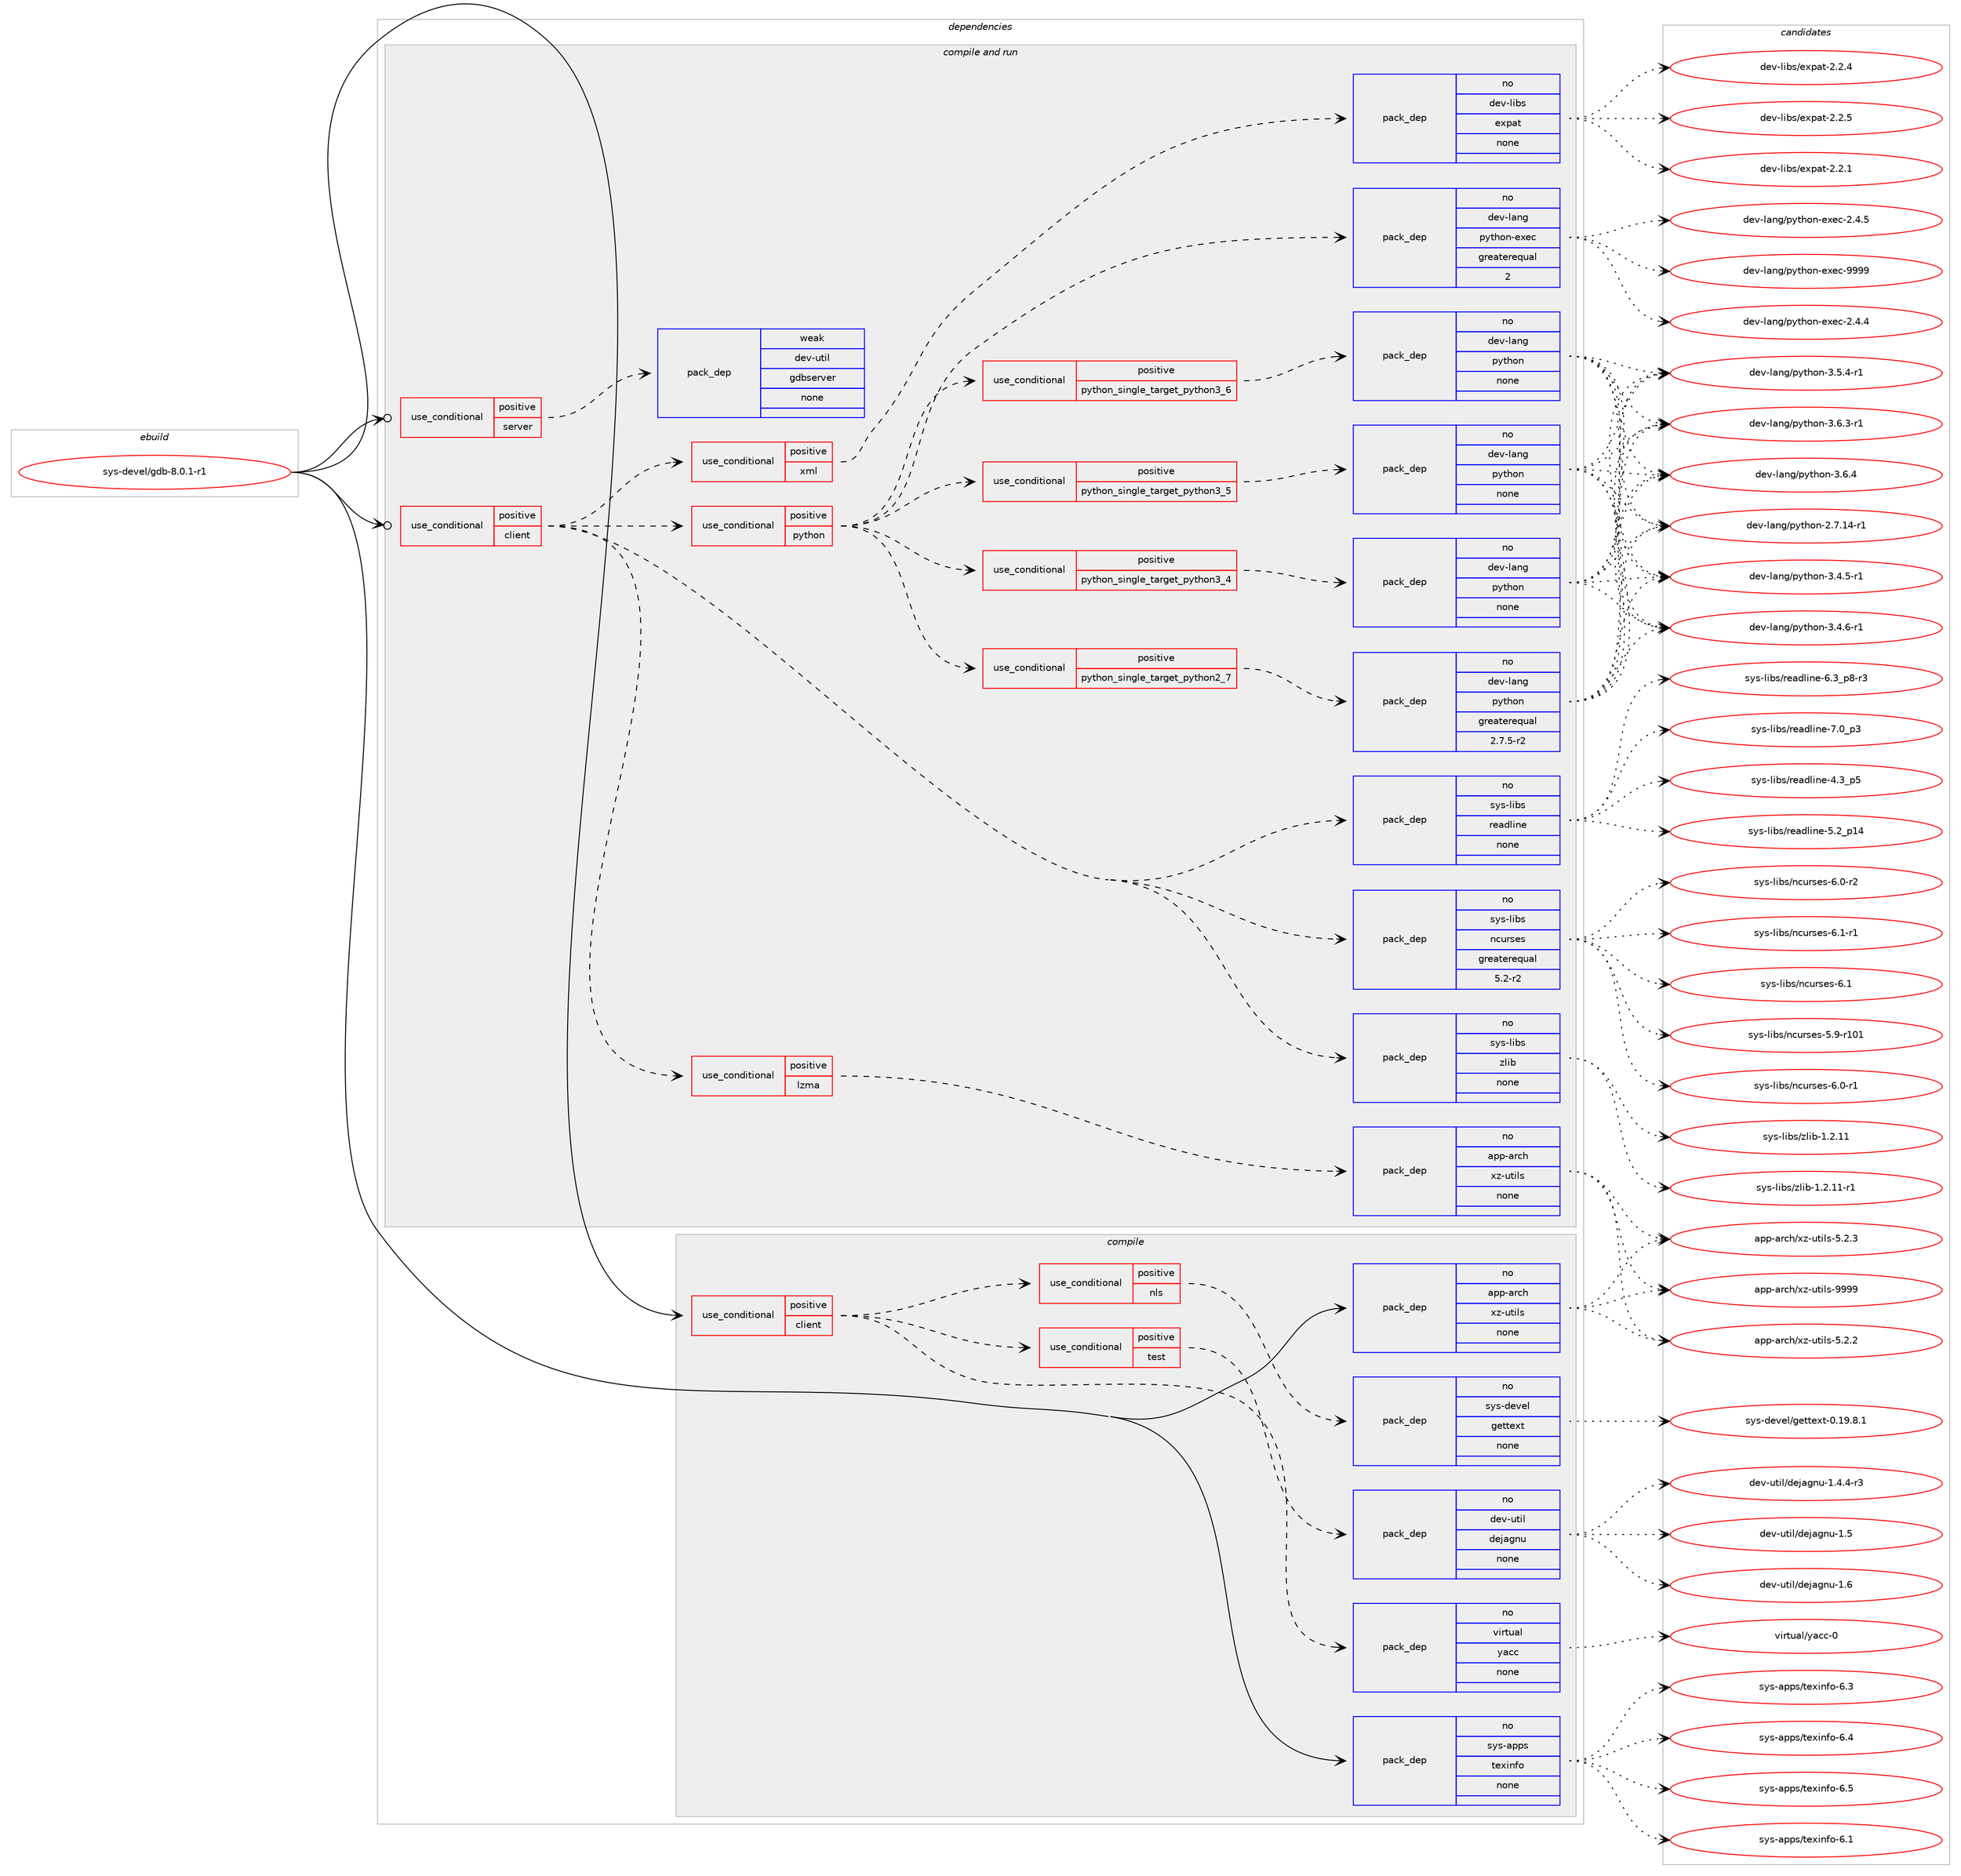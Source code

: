 digraph prolog {

# *************
# Graph options
# *************

newrank=true;
concentrate=true;
compound=true;
graph [rankdir=LR,fontname=Helvetica,fontsize=10,ranksep=1.5];#, ranksep=2.5, nodesep=0.2];
edge  [arrowhead=vee];
node  [fontname=Helvetica,fontsize=10];

# **********
# The ebuild
# **********

subgraph cluster_leftcol {
color=gray;
rank=same;
label=<<i>ebuild</i>>;
id [label="sys-devel/gdb-8.0.1-r1", color=red, width=4, href="../sys-devel/gdb-8.0.1-r1.svg"];
}

# ****************
# The dependencies
# ****************

subgraph cluster_midcol {
color=gray;
label=<<i>dependencies</i>>;
subgraph cluster_compile {
fillcolor="#eeeeee";
style=filled;
label=<<i>compile</i>>;
subgraph cond474 {
dependency5667 [label=<<TABLE BORDER="0" CELLBORDER="1" CELLSPACING="0" CELLPADDING="4"><TR><TD ROWSPAN="3" CELLPADDING="10">use_conditional</TD></TR><TR><TD>positive</TD></TR><TR><TD>client</TD></TR></TABLE>>, shape=none, color=red];
subgraph pack5188 {
dependency5668 [label=<<TABLE BORDER="0" CELLBORDER="1" CELLSPACING="0" CELLPADDING="4" WIDTH="220"><TR><TD ROWSPAN="6" CELLPADDING="30">pack_dep</TD></TR><TR><TD WIDTH="110">no</TD></TR><TR><TD>virtual</TD></TR><TR><TD>yacc</TD></TR><TR><TD>none</TD></TR><TR><TD></TD></TR></TABLE>>, shape=none, color=blue];
}
dependency5667:e -> dependency5668:w [weight=20,style="dashed",arrowhead="vee"];
subgraph cond475 {
dependency5669 [label=<<TABLE BORDER="0" CELLBORDER="1" CELLSPACING="0" CELLPADDING="4"><TR><TD ROWSPAN="3" CELLPADDING="10">use_conditional</TD></TR><TR><TD>positive</TD></TR><TR><TD>test</TD></TR></TABLE>>, shape=none, color=red];
subgraph pack5189 {
dependency5670 [label=<<TABLE BORDER="0" CELLBORDER="1" CELLSPACING="0" CELLPADDING="4" WIDTH="220"><TR><TD ROWSPAN="6" CELLPADDING="30">pack_dep</TD></TR><TR><TD WIDTH="110">no</TD></TR><TR><TD>dev-util</TD></TR><TR><TD>dejagnu</TD></TR><TR><TD>none</TD></TR><TR><TD></TD></TR></TABLE>>, shape=none, color=blue];
}
dependency5669:e -> dependency5670:w [weight=20,style="dashed",arrowhead="vee"];
}
dependency5667:e -> dependency5669:w [weight=20,style="dashed",arrowhead="vee"];
subgraph cond476 {
dependency5671 [label=<<TABLE BORDER="0" CELLBORDER="1" CELLSPACING="0" CELLPADDING="4"><TR><TD ROWSPAN="3" CELLPADDING="10">use_conditional</TD></TR><TR><TD>positive</TD></TR><TR><TD>nls</TD></TR></TABLE>>, shape=none, color=red];
subgraph pack5190 {
dependency5672 [label=<<TABLE BORDER="0" CELLBORDER="1" CELLSPACING="0" CELLPADDING="4" WIDTH="220"><TR><TD ROWSPAN="6" CELLPADDING="30">pack_dep</TD></TR><TR><TD WIDTH="110">no</TD></TR><TR><TD>sys-devel</TD></TR><TR><TD>gettext</TD></TR><TR><TD>none</TD></TR><TR><TD></TD></TR></TABLE>>, shape=none, color=blue];
}
dependency5671:e -> dependency5672:w [weight=20,style="dashed",arrowhead="vee"];
}
dependency5667:e -> dependency5671:w [weight=20,style="dashed",arrowhead="vee"];
}
id:e -> dependency5667:w [weight=20,style="solid",arrowhead="vee"];
subgraph pack5191 {
dependency5673 [label=<<TABLE BORDER="0" CELLBORDER="1" CELLSPACING="0" CELLPADDING="4" WIDTH="220"><TR><TD ROWSPAN="6" CELLPADDING="30">pack_dep</TD></TR><TR><TD WIDTH="110">no</TD></TR><TR><TD>app-arch</TD></TR><TR><TD>xz-utils</TD></TR><TR><TD>none</TD></TR><TR><TD></TD></TR></TABLE>>, shape=none, color=blue];
}
id:e -> dependency5673:w [weight=20,style="solid",arrowhead="vee"];
subgraph pack5192 {
dependency5674 [label=<<TABLE BORDER="0" CELLBORDER="1" CELLSPACING="0" CELLPADDING="4" WIDTH="220"><TR><TD ROWSPAN="6" CELLPADDING="30">pack_dep</TD></TR><TR><TD WIDTH="110">no</TD></TR><TR><TD>sys-apps</TD></TR><TR><TD>texinfo</TD></TR><TR><TD>none</TD></TR><TR><TD></TD></TR></TABLE>>, shape=none, color=blue];
}
id:e -> dependency5674:w [weight=20,style="solid",arrowhead="vee"];
}
subgraph cluster_compileandrun {
fillcolor="#eeeeee";
style=filled;
label=<<i>compile and run</i>>;
subgraph cond477 {
dependency5675 [label=<<TABLE BORDER="0" CELLBORDER="1" CELLSPACING="0" CELLPADDING="4"><TR><TD ROWSPAN="3" CELLPADDING="10">use_conditional</TD></TR><TR><TD>positive</TD></TR><TR><TD>client</TD></TR></TABLE>>, shape=none, color=red];
subgraph pack5193 {
dependency5676 [label=<<TABLE BORDER="0" CELLBORDER="1" CELLSPACING="0" CELLPADDING="4" WIDTH="220"><TR><TD ROWSPAN="6" CELLPADDING="30">pack_dep</TD></TR><TR><TD WIDTH="110">no</TD></TR><TR><TD>sys-libs</TD></TR><TR><TD>ncurses</TD></TR><TR><TD>greaterequal</TD></TR><TR><TD>5.2-r2</TD></TR></TABLE>>, shape=none, color=blue];
}
dependency5675:e -> dependency5676:w [weight=20,style="dashed",arrowhead="vee"];
subgraph pack5194 {
dependency5677 [label=<<TABLE BORDER="0" CELLBORDER="1" CELLSPACING="0" CELLPADDING="4" WIDTH="220"><TR><TD ROWSPAN="6" CELLPADDING="30">pack_dep</TD></TR><TR><TD WIDTH="110">no</TD></TR><TR><TD>sys-libs</TD></TR><TR><TD>readline</TD></TR><TR><TD>none</TD></TR><TR><TD></TD></TR></TABLE>>, shape=none, color=blue];
}
dependency5675:e -> dependency5677:w [weight=20,style="dashed",arrowhead="vee"];
subgraph cond478 {
dependency5678 [label=<<TABLE BORDER="0" CELLBORDER="1" CELLSPACING="0" CELLPADDING="4"><TR><TD ROWSPAN="3" CELLPADDING="10">use_conditional</TD></TR><TR><TD>positive</TD></TR><TR><TD>lzma</TD></TR></TABLE>>, shape=none, color=red];
subgraph pack5195 {
dependency5679 [label=<<TABLE BORDER="0" CELLBORDER="1" CELLSPACING="0" CELLPADDING="4" WIDTH="220"><TR><TD ROWSPAN="6" CELLPADDING="30">pack_dep</TD></TR><TR><TD WIDTH="110">no</TD></TR><TR><TD>app-arch</TD></TR><TR><TD>xz-utils</TD></TR><TR><TD>none</TD></TR><TR><TD></TD></TR></TABLE>>, shape=none, color=blue];
}
dependency5678:e -> dependency5679:w [weight=20,style="dashed",arrowhead="vee"];
}
dependency5675:e -> dependency5678:w [weight=20,style="dashed",arrowhead="vee"];
subgraph cond479 {
dependency5680 [label=<<TABLE BORDER="0" CELLBORDER="1" CELLSPACING="0" CELLPADDING="4"><TR><TD ROWSPAN="3" CELLPADDING="10">use_conditional</TD></TR><TR><TD>positive</TD></TR><TR><TD>python</TD></TR></TABLE>>, shape=none, color=red];
subgraph cond480 {
dependency5681 [label=<<TABLE BORDER="0" CELLBORDER="1" CELLSPACING="0" CELLPADDING="4"><TR><TD ROWSPAN="3" CELLPADDING="10">use_conditional</TD></TR><TR><TD>positive</TD></TR><TR><TD>python_single_target_python2_7</TD></TR></TABLE>>, shape=none, color=red];
subgraph pack5196 {
dependency5682 [label=<<TABLE BORDER="0" CELLBORDER="1" CELLSPACING="0" CELLPADDING="4" WIDTH="220"><TR><TD ROWSPAN="6" CELLPADDING="30">pack_dep</TD></TR><TR><TD WIDTH="110">no</TD></TR><TR><TD>dev-lang</TD></TR><TR><TD>python</TD></TR><TR><TD>greaterequal</TD></TR><TR><TD>2.7.5-r2</TD></TR></TABLE>>, shape=none, color=blue];
}
dependency5681:e -> dependency5682:w [weight=20,style="dashed",arrowhead="vee"];
}
dependency5680:e -> dependency5681:w [weight=20,style="dashed",arrowhead="vee"];
subgraph cond481 {
dependency5683 [label=<<TABLE BORDER="0" CELLBORDER="1" CELLSPACING="0" CELLPADDING="4"><TR><TD ROWSPAN="3" CELLPADDING="10">use_conditional</TD></TR><TR><TD>positive</TD></TR><TR><TD>python_single_target_python3_4</TD></TR></TABLE>>, shape=none, color=red];
subgraph pack5197 {
dependency5684 [label=<<TABLE BORDER="0" CELLBORDER="1" CELLSPACING="0" CELLPADDING="4" WIDTH="220"><TR><TD ROWSPAN="6" CELLPADDING="30">pack_dep</TD></TR><TR><TD WIDTH="110">no</TD></TR><TR><TD>dev-lang</TD></TR><TR><TD>python</TD></TR><TR><TD>none</TD></TR><TR><TD></TD></TR></TABLE>>, shape=none, color=blue];
}
dependency5683:e -> dependency5684:w [weight=20,style="dashed",arrowhead="vee"];
}
dependency5680:e -> dependency5683:w [weight=20,style="dashed",arrowhead="vee"];
subgraph cond482 {
dependency5685 [label=<<TABLE BORDER="0" CELLBORDER="1" CELLSPACING="0" CELLPADDING="4"><TR><TD ROWSPAN="3" CELLPADDING="10">use_conditional</TD></TR><TR><TD>positive</TD></TR><TR><TD>python_single_target_python3_5</TD></TR></TABLE>>, shape=none, color=red];
subgraph pack5198 {
dependency5686 [label=<<TABLE BORDER="0" CELLBORDER="1" CELLSPACING="0" CELLPADDING="4" WIDTH="220"><TR><TD ROWSPAN="6" CELLPADDING="30">pack_dep</TD></TR><TR><TD WIDTH="110">no</TD></TR><TR><TD>dev-lang</TD></TR><TR><TD>python</TD></TR><TR><TD>none</TD></TR><TR><TD></TD></TR></TABLE>>, shape=none, color=blue];
}
dependency5685:e -> dependency5686:w [weight=20,style="dashed",arrowhead="vee"];
}
dependency5680:e -> dependency5685:w [weight=20,style="dashed",arrowhead="vee"];
subgraph cond483 {
dependency5687 [label=<<TABLE BORDER="0" CELLBORDER="1" CELLSPACING="0" CELLPADDING="4"><TR><TD ROWSPAN="3" CELLPADDING="10">use_conditional</TD></TR><TR><TD>positive</TD></TR><TR><TD>python_single_target_python3_6</TD></TR></TABLE>>, shape=none, color=red];
subgraph pack5199 {
dependency5688 [label=<<TABLE BORDER="0" CELLBORDER="1" CELLSPACING="0" CELLPADDING="4" WIDTH="220"><TR><TD ROWSPAN="6" CELLPADDING="30">pack_dep</TD></TR><TR><TD WIDTH="110">no</TD></TR><TR><TD>dev-lang</TD></TR><TR><TD>python</TD></TR><TR><TD>none</TD></TR><TR><TD></TD></TR></TABLE>>, shape=none, color=blue];
}
dependency5687:e -> dependency5688:w [weight=20,style="dashed",arrowhead="vee"];
}
dependency5680:e -> dependency5687:w [weight=20,style="dashed",arrowhead="vee"];
subgraph pack5200 {
dependency5689 [label=<<TABLE BORDER="0" CELLBORDER="1" CELLSPACING="0" CELLPADDING="4" WIDTH="220"><TR><TD ROWSPAN="6" CELLPADDING="30">pack_dep</TD></TR><TR><TD WIDTH="110">no</TD></TR><TR><TD>dev-lang</TD></TR><TR><TD>python-exec</TD></TR><TR><TD>greaterequal</TD></TR><TR><TD>2</TD></TR></TABLE>>, shape=none, color=blue];
}
dependency5680:e -> dependency5689:w [weight=20,style="dashed",arrowhead="vee"];
}
dependency5675:e -> dependency5680:w [weight=20,style="dashed",arrowhead="vee"];
subgraph cond484 {
dependency5690 [label=<<TABLE BORDER="0" CELLBORDER="1" CELLSPACING="0" CELLPADDING="4"><TR><TD ROWSPAN="3" CELLPADDING="10">use_conditional</TD></TR><TR><TD>positive</TD></TR><TR><TD>xml</TD></TR></TABLE>>, shape=none, color=red];
subgraph pack5201 {
dependency5691 [label=<<TABLE BORDER="0" CELLBORDER="1" CELLSPACING="0" CELLPADDING="4" WIDTH="220"><TR><TD ROWSPAN="6" CELLPADDING="30">pack_dep</TD></TR><TR><TD WIDTH="110">no</TD></TR><TR><TD>dev-libs</TD></TR><TR><TD>expat</TD></TR><TR><TD>none</TD></TR><TR><TD></TD></TR></TABLE>>, shape=none, color=blue];
}
dependency5690:e -> dependency5691:w [weight=20,style="dashed",arrowhead="vee"];
}
dependency5675:e -> dependency5690:w [weight=20,style="dashed",arrowhead="vee"];
subgraph pack5202 {
dependency5692 [label=<<TABLE BORDER="0" CELLBORDER="1" CELLSPACING="0" CELLPADDING="4" WIDTH="220"><TR><TD ROWSPAN="6" CELLPADDING="30">pack_dep</TD></TR><TR><TD WIDTH="110">no</TD></TR><TR><TD>sys-libs</TD></TR><TR><TD>zlib</TD></TR><TR><TD>none</TD></TR><TR><TD></TD></TR></TABLE>>, shape=none, color=blue];
}
dependency5675:e -> dependency5692:w [weight=20,style="dashed",arrowhead="vee"];
}
id:e -> dependency5675:w [weight=20,style="solid",arrowhead="odotvee"];
subgraph cond485 {
dependency5693 [label=<<TABLE BORDER="0" CELLBORDER="1" CELLSPACING="0" CELLPADDING="4"><TR><TD ROWSPAN="3" CELLPADDING="10">use_conditional</TD></TR><TR><TD>positive</TD></TR><TR><TD>server</TD></TR></TABLE>>, shape=none, color=red];
subgraph pack5203 {
dependency5694 [label=<<TABLE BORDER="0" CELLBORDER="1" CELLSPACING="0" CELLPADDING="4" WIDTH="220"><TR><TD ROWSPAN="6" CELLPADDING="30">pack_dep</TD></TR><TR><TD WIDTH="110">weak</TD></TR><TR><TD>dev-util</TD></TR><TR><TD>gdbserver</TD></TR><TR><TD>none</TD></TR><TR><TD></TD></TR></TABLE>>, shape=none, color=blue];
}
dependency5693:e -> dependency5694:w [weight=20,style="dashed",arrowhead="vee"];
}
id:e -> dependency5693:w [weight=20,style="solid",arrowhead="odotvee"];
}
subgraph cluster_run {
fillcolor="#eeeeee";
style=filled;
label=<<i>run</i>>;
}
}

# **************
# The candidates
# **************

subgraph cluster_choices {
rank=same;
color=gray;
label=<<i>candidates</i>>;

subgraph choice5188 {
color=black;
nodesep=1;
choice11810511411611797108471219799994548 [label="virtual/yacc-0", color=red, width=4,href="../virtual/yacc-0.svg"];
dependency5668:e -> choice11810511411611797108471219799994548:w [style=dotted,weight="100"];
}
subgraph choice5189 {
color=black;
nodesep=1;
choice1001011184511711610510847100101106971031101174549465246524511451 [label="dev-util/dejagnu-1.4.4-r3", color=red, width=4,href="../dev-util/dejagnu-1.4.4-r3.svg"];
choice10010111845117116105108471001011069710311011745494653 [label="dev-util/dejagnu-1.5", color=red, width=4,href="../dev-util/dejagnu-1.5.svg"];
choice10010111845117116105108471001011069710311011745494654 [label="dev-util/dejagnu-1.6", color=red, width=4,href="../dev-util/dejagnu-1.6.svg"];
dependency5670:e -> choice1001011184511711610510847100101106971031101174549465246524511451:w [style=dotted,weight="100"];
dependency5670:e -> choice10010111845117116105108471001011069710311011745494653:w [style=dotted,weight="100"];
dependency5670:e -> choice10010111845117116105108471001011069710311011745494654:w [style=dotted,weight="100"];
}
subgraph choice5190 {
color=black;
nodesep=1;
choice1151211154510010111810110847103101116116101120116454846495746564649 [label="sys-devel/gettext-0.19.8.1", color=red, width=4,href="../sys-devel/gettext-0.19.8.1.svg"];
dependency5672:e -> choice1151211154510010111810110847103101116116101120116454846495746564649:w [style=dotted,weight="100"];
}
subgraph choice5191 {
color=black;
nodesep=1;
choice971121124597114991044712012245117116105108115455346504650 [label="app-arch/xz-utils-5.2.2", color=red, width=4,href="../app-arch/xz-utils-5.2.2.svg"];
choice971121124597114991044712012245117116105108115455346504651 [label="app-arch/xz-utils-5.2.3", color=red, width=4,href="../app-arch/xz-utils-5.2.3.svg"];
choice9711211245971149910447120122451171161051081154557575757 [label="app-arch/xz-utils-9999", color=red, width=4,href="../app-arch/xz-utils-9999.svg"];
dependency5673:e -> choice971121124597114991044712012245117116105108115455346504650:w [style=dotted,weight="100"];
dependency5673:e -> choice971121124597114991044712012245117116105108115455346504651:w [style=dotted,weight="100"];
dependency5673:e -> choice9711211245971149910447120122451171161051081154557575757:w [style=dotted,weight="100"];
}
subgraph choice5192 {
color=black;
nodesep=1;
choice11512111545971121121154711610112010511010211145544649 [label="sys-apps/texinfo-6.1", color=red, width=4,href="../sys-apps/texinfo-6.1.svg"];
choice11512111545971121121154711610112010511010211145544651 [label="sys-apps/texinfo-6.3", color=red, width=4,href="../sys-apps/texinfo-6.3.svg"];
choice11512111545971121121154711610112010511010211145544652 [label="sys-apps/texinfo-6.4", color=red, width=4,href="../sys-apps/texinfo-6.4.svg"];
choice11512111545971121121154711610112010511010211145544653 [label="sys-apps/texinfo-6.5", color=red, width=4,href="../sys-apps/texinfo-6.5.svg"];
dependency5674:e -> choice11512111545971121121154711610112010511010211145544649:w [style=dotted,weight="100"];
dependency5674:e -> choice11512111545971121121154711610112010511010211145544651:w [style=dotted,weight="100"];
dependency5674:e -> choice11512111545971121121154711610112010511010211145544652:w [style=dotted,weight="100"];
dependency5674:e -> choice11512111545971121121154711610112010511010211145544653:w [style=dotted,weight="100"];
}
subgraph choice5193 {
color=black;
nodesep=1;
choice1151211154510810598115471109911711411510111545544649 [label="sys-libs/ncurses-6.1", color=red, width=4,href="../sys-libs/ncurses-6.1.svg"];
choice115121115451081059811547110991171141151011154553465745114494849 [label="sys-libs/ncurses-5.9-r101", color=red, width=4,href="../sys-libs/ncurses-5.9-r101.svg"];
choice11512111545108105981154711099117114115101115455446484511449 [label="sys-libs/ncurses-6.0-r1", color=red, width=4,href="../sys-libs/ncurses-6.0-r1.svg"];
choice11512111545108105981154711099117114115101115455446484511450 [label="sys-libs/ncurses-6.0-r2", color=red, width=4,href="../sys-libs/ncurses-6.0-r2.svg"];
choice11512111545108105981154711099117114115101115455446494511449 [label="sys-libs/ncurses-6.1-r1", color=red, width=4,href="../sys-libs/ncurses-6.1-r1.svg"];
dependency5676:e -> choice1151211154510810598115471109911711411510111545544649:w [style=dotted,weight="100"];
dependency5676:e -> choice115121115451081059811547110991171141151011154553465745114494849:w [style=dotted,weight="100"];
dependency5676:e -> choice11512111545108105981154711099117114115101115455446484511449:w [style=dotted,weight="100"];
dependency5676:e -> choice11512111545108105981154711099117114115101115455446484511450:w [style=dotted,weight="100"];
dependency5676:e -> choice11512111545108105981154711099117114115101115455446494511449:w [style=dotted,weight="100"];
}
subgraph choice5194 {
color=black;
nodesep=1;
choice11512111545108105981154711410197100108105110101455246519511253 [label="sys-libs/readline-4.3_p5", color=red, width=4,href="../sys-libs/readline-4.3_p5.svg"];
choice1151211154510810598115471141019710010810511010145534650951124952 [label="sys-libs/readline-5.2_p14", color=red, width=4,href="../sys-libs/readline-5.2_p14.svg"];
choice115121115451081059811547114101971001081051101014554465195112564511451 [label="sys-libs/readline-6.3_p8-r3", color=red, width=4,href="../sys-libs/readline-6.3_p8-r3.svg"];
choice11512111545108105981154711410197100108105110101455546489511251 [label="sys-libs/readline-7.0_p3", color=red, width=4,href="../sys-libs/readline-7.0_p3.svg"];
dependency5677:e -> choice11512111545108105981154711410197100108105110101455246519511253:w [style=dotted,weight="100"];
dependency5677:e -> choice1151211154510810598115471141019710010810511010145534650951124952:w [style=dotted,weight="100"];
dependency5677:e -> choice115121115451081059811547114101971001081051101014554465195112564511451:w [style=dotted,weight="100"];
dependency5677:e -> choice11512111545108105981154711410197100108105110101455546489511251:w [style=dotted,weight="100"];
}
subgraph choice5195 {
color=black;
nodesep=1;
choice971121124597114991044712012245117116105108115455346504650 [label="app-arch/xz-utils-5.2.2", color=red, width=4,href="../app-arch/xz-utils-5.2.2.svg"];
choice971121124597114991044712012245117116105108115455346504651 [label="app-arch/xz-utils-5.2.3", color=red, width=4,href="../app-arch/xz-utils-5.2.3.svg"];
choice9711211245971149910447120122451171161051081154557575757 [label="app-arch/xz-utils-9999", color=red, width=4,href="../app-arch/xz-utils-9999.svg"];
dependency5679:e -> choice971121124597114991044712012245117116105108115455346504650:w [style=dotted,weight="100"];
dependency5679:e -> choice971121124597114991044712012245117116105108115455346504651:w [style=dotted,weight="100"];
dependency5679:e -> choice9711211245971149910447120122451171161051081154557575757:w [style=dotted,weight="100"];
}
subgraph choice5196 {
color=black;
nodesep=1;
choice100101118451089711010347112121116104111110455046554649524511449 [label="dev-lang/python-2.7.14-r1", color=red, width=4,href="../dev-lang/python-2.7.14-r1.svg"];
choice1001011184510897110103471121211161041111104551465246534511449 [label="dev-lang/python-3.4.5-r1", color=red, width=4,href="../dev-lang/python-3.4.5-r1.svg"];
choice1001011184510897110103471121211161041111104551465246544511449 [label="dev-lang/python-3.4.6-r1", color=red, width=4,href="../dev-lang/python-3.4.6-r1.svg"];
choice1001011184510897110103471121211161041111104551465346524511449 [label="dev-lang/python-3.5.4-r1", color=red, width=4,href="../dev-lang/python-3.5.4-r1.svg"];
choice1001011184510897110103471121211161041111104551465446514511449 [label="dev-lang/python-3.6.3-r1", color=red, width=4,href="../dev-lang/python-3.6.3-r1.svg"];
choice100101118451089711010347112121116104111110455146544652 [label="dev-lang/python-3.6.4", color=red, width=4,href="../dev-lang/python-3.6.4.svg"];
dependency5682:e -> choice100101118451089711010347112121116104111110455046554649524511449:w [style=dotted,weight="100"];
dependency5682:e -> choice1001011184510897110103471121211161041111104551465246534511449:w [style=dotted,weight="100"];
dependency5682:e -> choice1001011184510897110103471121211161041111104551465246544511449:w [style=dotted,weight="100"];
dependency5682:e -> choice1001011184510897110103471121211161041111104551465346524511449:w [style=dotted,weight="100"];
dependency5682:e -> choice1001011184510897110103471121211161041111104551465446514511449:w [style=dotted,weight="100"];
dependency5682:e -> choice100101118451089711010347112121116104111110455146544652:w [style=dotted,weight="100"];
}
subgraph choice5197 {
color=black;
nodesep=1;
choice100101118451089711010347112121116104111110455046554649524511449 [label="dev-lang/python-2.7.14-r1", color=red, width=4,href="../dev-lang/python-2.7.14-r1.svg"];
choice1001011184510897110103471121211161041111104551465246534511449 [label="dev-lang/python-3.4.5-r1", color=red, width=4,href="../dev-lang/python-3.4.5-r1.svg"];
choice1001011184510897110103471121211161041111104551465246544511449 [label="dev-lang/python-3.4.6-r1", color=red, width=4,href="../dev-lang/python-3.4.6-r1.svg"];
choice1001011184510897110103471121211161041111104551465346524511449 [label="dev-lang/python-3.5.4-r1", color=red, width=4,href="../dev-lang/python-3.5.4-r1.svg"];
choice1001011184510897110103471121211161041111104551465446514511449 [label="dev-lang/python-3.6.3-r1", color=red, width=4,href="../dev-lang/python-3.6.3-r1.svg"];
choice100101118451089711010347112121116104111110455146544652 [label="dev-lang/python-3.6.4", color=red, width=4,href="../dev-lang/python-3.6.4.svg"];
dependency5684:e -> choice100101118451089711010347112121116104111110455046554649524511449:w [style=dotted,weight="100"];
dependency5684:e -> choice1001011184510897110103471121211161041111104551465246534511449:w [style=dotted,weight="100"];
dependency5684:e -> choice1001011184510897110103471121211161041111104551465246544511449:w [style=dotted,weight="100"];
dependency5684:e -> choice1001011184510897110103471121211161041111104551465346524511449:w [style=dotted,weight="100"];
dependency5684:e -> choice1001011184510897110103471121211161041111104551465446514511449:w [style=dotted,weight="100"];
dependency5684:e -> choice100101118451089711010347112121116104111110455146544652:w [style=dotted,weight="100"];
}
subgraph choice5198 {
color=black;
nodesep=1;
choice100101118451089711010347112121116104111110455046554649524511449 [label="dev-lang/python-2.7.14-r1", color=red, width=4,href="../dev-lang/python-2.7.14-r1.svg"];
choice1001011184510897110103471121211161041111104551465246534511449 [label="dev-lang/python-3.4.5-r1", color=red, width=4,href="../dev-lang/python-3.4.5-r1.svg"];
choice1001011184510897110103471121211161041111104551465246544511449 [label="dev-lang/python-3.4.6-r1", color=red, width=4,href="../dev-lang/python-3.4.6-r1.svg"];
choice1001011184510897110103471121211161041111104551465346524511449 [label="dev-lang/python-3.5.4-r1", color=red, width=4,href="../dev-lang/python-3.5.4-r1.svg"];
choice1001011184510897110103471121211161041111104551465446514511449 [label="dev-lang/python-3.6.3-r1", color=red, width=4,href="../dev-lang/python-3.6.3-r1.svg"];
choice100101118451089711010347112121116104111110455146544652 [label="dev-lang/python-3.6.4", color=red, width=4,href="../dev-lang/python-3.6.4.svg"];
dependency5686:e -> choice100101118451089711010347112121116104111110455046554649524511449:w [style=dotted,weight="100"];
dependency5686:e -> choice1001011184510897110103471121211161041111104551465246534511449:w [style=dotted,weight="100"];
dependency5686:e -> choice1001011184510897110103471121211161041111104551465246544511449:w [style=dotted,weight="100"];
dependency5686:e -> choice1001011184510897110103471121211161041111104551465346524511449:w [style=dotted,weight="100"];
dependency5686:e -> choice1001011184510897110103471121211161041111104551465446514511449:w [style=dotted,weight="100"];
dependency5686:e -> choice100101118451089711010347112121116104111110455146544652:w [style=dotted,weight="100"];
}
subgraph choice5199 {
color=black;
nodesep=1;
choice100101118451089711010347112121116104111110455046554649524511449 [label="dev-lang/python-2.7.14-r1", color=red, width=4,href="../dev-lang/python-2.7.14-r1.svg"];
choice1001011184510897110103471121211161041111104551465246534511449 [label="dev-lang/python-3.4.5-r1", color=red, width=4,href="../dev-lang/python-3.4.5-r1.svg"];
choice1001011184510897110103471121211161041111104551465246544511449 [label="dev-lang/python-3.4.6-r1", color=red, width=4,href="../dev-lang/python-3.4.6-r1.svg"];
choice1001011184510897110103471121211161041111104551465346524511449 [label="dev-lang/python-3.5.4-r1", color=red, width=4,href="../dev-lang/python-3.5.4-r1.svg"];
choice1001011184510897110103471121211161041111104551465446514511449 [label="dev-lang/python-3.6.3-r1", color=red, width=4,href="../dev-lang/python-3.6.3-r1.svg"];
choice100101118451089711010347112121116104111110455146544652 [label="dev-lang/python-3.6.4", color=red, width=4,href="../dev-lang/python-3.6.4.svg"];
dependency5688:e -> choice100101118451089711010347112121116104111110455046554649524511449:w [style=dotted,weight="100"];
dependency5688:e -> choice1001011184510897110103471121211161041111104551465246534511449:w [style=dotted,weight="100"];
dependency5688:e -> choice1001011184510897110103471121211161041111104551465246544511449:w [style=dotted,weight="100"];
dependency5688:e -> choice1001011184510897110103471121211161041111104551465346524511449:w [style=dotted,weight="100"];
dependency5688:e -> choice1001011184510897110103471121211161041111104551465446514511449:w [style=dotted,weight="100"];
dependency5688:e -> choice100101118451089711010347112121116104111110455146544652:w [style=dotted,weight="100"];
}
subgraph choice5200 {
color=black;
nodesep=1;
choice1001011184510897110103471121211161041111104510112010199455046524652 [label="dev-lang/python-exec-2.4.4", color=red, width=4,href="../dev-lang/python-exec-2.4.4.svg"];
choice1001011184510897110103471121211161041111104510112010199455046524653 [label="dev-lang/python-exec-2.4.5", color=red, width=4,href="../dev-lang/python-exec-2.4.5.svg"];
choice10010111845108971101034711212111610411111045101120101994557575757 [label="dev-lang/python-exec-9999", color=red, width=4,href="../dev-lang/python-exec-9999.svg"];
dependency5689:e -> choice1001011184510897110103471121211161041111104510112010199455046524652:w [style=dotted,weight="100"];
dependency5689:e -> choice1001011184510897110103471121211161041111104510112010199455046524653:w [style=dotted,weight="100"];
dependency5689:e -> choice10010111845108971101034711212111610411111045101120101994557575757:w [style=dotted,weight="100"];
}
subgraph choice5201 {
color=black;
nodesep=1;
choice10010111845108105981154710112011297116455046504649 [label="dev-libs/expat-2.2.1", color=red, width=4,href="../dev-libs/expat-2.2.1.svg"];
choice10010111845108105981154710112011297116455046504652 [label="dev-libs/expat-2.2.4", color=red, width=4,href="../dev-libs/expat-2.2.4.svg"];
choice10010111845108105981154710112011297116455046504653 [label="dev-libs/expat-2.2.5", color=red, width=4,href="../dev-libs/expat-2.2.5.svg"];
dependency5691:e -> choice10010111845108105981154710112011297116455046504649:w [style=dotted,weight="100"];
dependency5691:e -> choice10010111845108105981154710112011297116455046504652:w [style=dotted,weight="100"];
dependency5691:e -> choice10010111845108105981154710112011297116455046504653:w [style=dotted,weight="100"];
}
subgraph choice5202 {
color=black;
nodesep=1;
choice1151211154510810598115471221081059845494650464949 [label="sys-libs/zlib-1.2.11", color=red, width=4,href="../sys-libs/zlib-1.2.11.svg"];
choice11512111545108105981154712210810598454946504649494511449 [label="sys-libs/zlib-1.2.11-r1", color=red, width=4,href="../sys-libs/zlib-1.2.11-r1.svg"];
dependency5692:e -> choice1151211154510810598115471221081059845494650464949:w [style=dotted,weight="100"];
dependency5692:e -> choice11512111545108105981154712210810598454946504649494511449:w [style=dotted,weight="100"];
}
subgraph choice5203 {
color=black;
nodesep=1;
}
}

}

